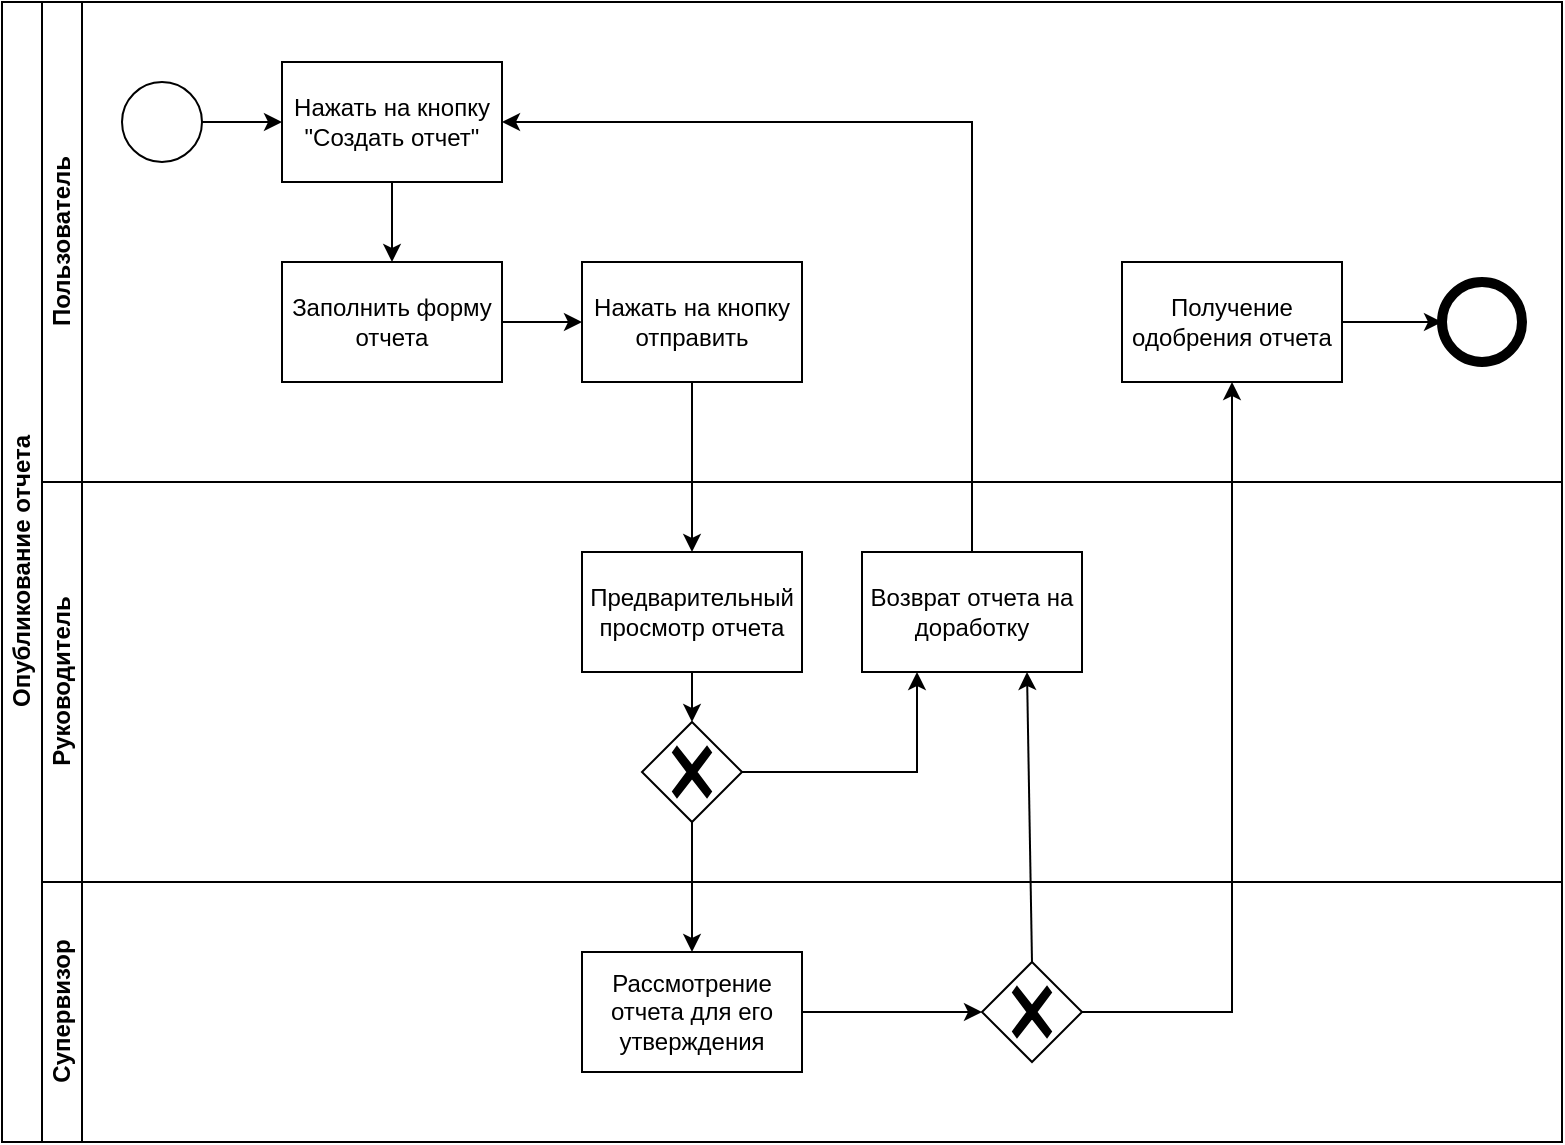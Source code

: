 <mxfile version="24.8.3">
  <diagram id="prtHgNgQTEPvFCAcTncT" name="Page-1">
    <mxGraphModel dx="794" dy="721" grid="1" gridSize="10" guides="1" tooltips="1" connect="1" arrows="1" fold="1" page="1" pageScale="1" pageWidth="1169" pageHeight="827" math="0" shadow="0">
      <root>
        <mxCell id="0" />
        <mxCell id="1" parent="0" />
        <mxCell id="dNxyNK7c78bLwvsdeMH5-19" value="Опубликование отчета" style="swimlane;html=1;childLayout=stackLayout;resizeParent=1;resizeParentMax=0;horizontal=0;startSize=20;horizontalStack=0;" parent="1" vertex="1">
          <mxGeometry x="120" y="120" width="780" height="570" as="geometry" />
        </mxCell>
        <mxCell id="dNxyNK7c78bLwvsdeMH5-20" value="Пользователь" style="swimlane;html=1;startSize=20;horizontal=0;" parent="dNxyNK7c78bLwvsdeMH5-19" vertex="1">
          <mxGeometry x="20" width="760" height="240" as="geometry" />
        </mxCell>
        <mxCell id="dNxyNK7c78bLwvsdeMH5-25" value="" style="edgeStyle=orthogonalEdgeStyle;rounded=0;orthogonalLoop=1;jettySize=auto;html=1;" parent="dNxyNK7c78bLwvsdeMH5-20" source="dNxyNK7c78bLwvsdeMH5-23" target="dNxyNK7c78bLwvsdeMH5-24" edge="1">
          <mxGeometry relative="1" as="geometry" />
        </mxCell>
        <mxCell id="dNxyNK7c78bLwvsdeMH5-23" value="" style="ellipse;whiteSpace=wrap;html=1;" parent="dNxyNK7c78bLwvsdeMH5-20" vertex="1">
          <mxGeometry x="40" y="40" width="40" height="40" as="geometry" />
        </mxCell>
        <mxCell id="dNxyNK7c78bLwvsdeMH5-24" value="Нажать на кнопку &quot;Создать отчет&quot;" style="rounded=0;whiteSpace=wrap;html=1;fontFamily=Helvetica;fontSize=12;fontColor=#000000;align=center;" parent="dNxyNK7c78bLwvsdeMH5-20" vertex="1">
          <mxGeometry x="120" y="30" width="110" height="60" as="geometry" />
        </mxCell>
        <mxCell id="J7SbKGYpMnPE5DEa0efI-1" value="Заполнить форму отчета" style="rounded=0;whiteSpace=wrap;html=1;fontFamily=Helvetica;fontSize=12;fontColor=#000000;align=center;" parent="dNxyNK7c78bLwvsdeMH5-20" vertex="1">
          <mxGeometry x="120" y="130" width="110" height="60" as="geometry" />
        </mxCell>
        <mxCell id="J7SbKGYpMnPE5DEa0efI-2" value="" style="endArrow=classic;html=1;rounded=0;exitX=0.5;exitY=1;exitDx=0;exitDy=0;entryX=0.5;entryY=0;entryDx=0;entryDy=0;" parent="dNxyNK7c78bLwvsdeMH5-20" source="dNxyNK7c78bLwvsdeMH5-24" target="J7SbKGYpMnPE5DEa0efI-1" edge="1">
          <mxGeometry width="50" height="50" relative="1" as="geometry">
            <mxPoint x="250" y="290" as="sourcePoint" />
            <mxPoint x="300" y="240" as="targetPoint" />
          </mxGeometry>
        </mxCell>
        <mxCell id="J7SbKGYpMnPE5DEa0efI-3" value="Нажать на кнопку отправить" style="rounded=0;whiteSpace=wrap;html=1;fontFamily=Helvetica;fontSize=12;fontColor=#000000;align=center;" parent="dNxyNK7c78bLwvsdeMH5-20" vertex="1">
          <mxGeometry x="270" y="130" width="110" height="60" as="geometry" />
        </mxCell>
        <mxCell id="J7SbKGYpMnPE5DEa0efI-4" value="" style="endArrow=classic;html=1;rounded=0;entryX=0;entryY=0.5;entryDx=0;entryDy=0;exitX=1;exitY=0.5;exitDx=0;exitDy=0;" parent="dNxyNK7c78bLwvsdeMH5-20" source="J7SbKGYpMnPE5DEa0efI-1" target="J7SbKGYpMnPE5DEa0efI-3" edge="1">
          <mxGeometry width="50" height="50" relative="1" as="geometry">
            <mxPoint x="270" y="270" as="sourcePoint" />
            <mxPoint x="320" y="220" as="targetPoint" />
          </mxGeometry>
        </mxCell>
        <mxCell id="J7SbKGYpMnPE5DEa0efI-18" value="Получение одобрения отчета" style="rounded=0;whiteSpace=wrap;html=1;fontFamily=Helvetica;fontSize=12;fontColor=#000000;align=center;" parent="dNxyNK7c78bLwvsdeMH5-20" vertex="1">
          <mxGeometry x="540" y="130" width="110" height="60" as="geometry" />
        </mxCell>
        <mxCell id="J7SbKGYpMnPE5DEa0efI-19" value="" style="ellipse;whiteSpace=wrap;html=1;strokeWidth=5;" parent="dNxyNK7c78bLwvsdeMH5-20" vertex="1">
          <mxGeometry x="700" y="140" width="40" height="40" as="geometry" />
        </mxCell>
        <mxCell id="J7SbKGYpMnPE5DEa0efI-20" value="" style="endArrow=classic;html=1;rounded=0;entryX=0;entryY=0.5;entryDx=0;entryDy=0;exitX=1;exitY=0.5;exitDx=0;exitDy=0;" parent="dNxyNK7c78bLwvsdeMH5-20" source="J7SbKGYpMnPE5DEa0efI-18" target="J7SbKGYpMnPE5DEa0efI-19" edge="1">
          <mxGeometry width="50" height="50" relative="1" as="geometry">
            <mxPoint x="560" y="290" as="sourcePoint" />
            <mxPoint x="610" y="240" as="targetPoint" />
          </mxGeometry>
        </mxCell>
        <mxCell id="dNxyNK7c78bLwvsdeMH5-21" value="Руководитель" style="swimlane;html=1;startSize=20;horizontal=0;" parent="dNxyNK7c78bLwvsdeMH5-19" vertex="1">
          <mxGeometry x="20" y="240" width="760" height="200" as="geometry" />
        </mxCell>
        <mxCell id="J7SbKGYpMnPE5DEa0efI-5" value="Предварительный просмотр отчета" style="rounded=0;whiteSpace=wrap;html=1;fontFamily=Helvetica;fontSize=12;fontColor=#000000;align=center;" parent="dNxyNK7c78bLwvsdeMH5-21" vertex="1">
          <mxGeometry x="270" y="35" width="110" height="60" as="geometry" />
        </mxCell>
        <mxCell id="J7SbKGYpMnPE5DEa0efI-7" value="" style="points=[[0.25,0.25,0],[0.5,0,0],[0.75,0.25,0],[1,0.5,0],[0.75,0.75,0],[0.5,1,0],[0.25,0.75,0],[0,0.5,0]];shape=mxgraph.bpmn.gateway2;html=1;verticalLabelPosition=bottom;labelBackgroundColor=#ffffff;verticalAlign=top;align=center;perimeter=rhombusPerimeter;outlineConnect=0;outline=none;symbol=none;gwType=exclusive;" parent="dNxyNK7c78bLwvsdeMH5-21" vertex="1">
          <mxGeometry x="300" y="120" width="50" height="50" as="geometry" />
        </mxCell>
        <mxCell id="J7SbKGYpMnPE5DEa0efI-8" value="" style="endArrow=classic;html=1;rounded=0;exitX=0.5;exitY=1;exitDx=0;exitDy=0;entryX=0.5;entryY=0;entryDx=0;entryDy=0;entryPerimeter=0;" parent="dNxyNK7c78bLwvsdeMH5-21" source="J7SbKGYpMnPE5DEa0efI-5" target="J7SbKGYpMnPE5DEa0efI-7" edge="1">
          <mxGeometry width="50" height="50" relative="1" as="geometry">
            <mxPoint x="270" y="30" as="sourcePoint" />
            <mxPoint x="320" y="-20" as="targetPoint" />
          </mxGeometry>
        </mxCell>
        <mxCell id="J7SbKGYpMnPE5DEa0efI-13" value="Возврат отчета на доработку" style="rounded=0;whiteSpace=wrap;html=1;fontFamily=Helvetica;fontSize=12;fontColor=#000000;align=center;" parent="dNxyNK7c78bLwvsdeMH5-21" vertex="1">
          <mxGeometry x="410" y="35" width="110" height="60" as="geometry" />
        </mxCell>
        <mxCell id="J7SbKGYpMnPE5DEa0efI-14" value="" style="endArrow=classic;html=1;rounded=0;entryX=0.25;entryY=1;entryDx=0;entryDy=0;exitX=1;exitY=0.5;exitDx=0;exitDy=0;exitPerimeter=0;edgeStyle=orthogonalEdgeStyle;" parent="dNxyNK7c78bLwvsdeMH5-21" source="J7SbKGYpMnPE5DEa0efI-7" target="J7SbKGYpMnPE5DEa0efI-13" edge="1">
          <mxGeometry width="50" height="50" relative="1" as="geometry">
            <mxPoint x="280" y="30" as="sourcePoint" />
            <mxPoint x="330" y="-20" as="targetPoint" />
          </mxGeometry>
        </mxCell>
        <mxCell id="dNxyNK7c78bLwvsdeMH5-22" value="Супервизор" style="swimlane;html=1;startSize=20;horizontal=0;" parent="dNxyNK7c78bLwvsdeMH5-19" vertex="1">
          <mxGeometry x="20" y="440" width="760" height="130" as="geometry" />
        </mxCell>
        <mxCell id="J7SbKGYpMnPE5DEa0efI-10" value="Рассмотрение отчета для его утверждения" style="rounded=0;whiteSpace=wrap;html=1;fontFamily=Helvetica;fontSize=12;fontColor=#000000;align=center;" parent="dNxyNK7c78bLwvsdeMH5-22" vertex="1">
          <mxGeometry x="270" y="35" width="110" height="60" as="geometry" />
        </mxCell>
        <mxCell id="J7SbKGYpMnPE5DEa0efI-11" value="" style="points=[[0.25,0.25,0],[0.5,0,0],[0.75,0.25,0],[1,0.5,0],[0.75,0.75,0],[0.5,1,0],[0.25,0.75,0],[0,0.5,0]];shape=mxgraph.bpmn.gateway2;html=1;verticalLabelPosition=bottom;labelBackgroundColor=#ffffff;verticalAlign=top;align=center;perimeter=rhombusPerimeter;outlineConnect=0;outline=none;symbol=none;gwType=exclusive;" parent="dNxyNK7c78bLwvsdeMH5-22" vertex="1">
          <mxGeometry x="470" y="40" width="50" height="50" as="geometry" />
        </mxCell>
        <mxCell id="J7SbKGYpMnPE5DEa0efI-12" value="" style="endArrow=classic;html=1;rounded=0;entryX=0;entryY=0.5;entryDx=0;entryDy=0;entryPerimeter=0;exitX=1;exitY=0.5;exitDx=0;exitDy=0;" parent="dNxyNK7c78bLwvsdeMH5-22" source="J7SbKGYpMnPE5DEa0efI-10" target="J7SbKGYpMnPE5DEa0efI-11" edge="1">
          <mxGeometry width="50" height="50" relative="1" as="geometry">
            <mxPoint x="270" y="130" as="sourcePoint" />
            <mxPoint x="320" y="80" as="targetPoint" />
          </mxGeometry>
        </mxCell>
        <mxCell id="J7SbKGYpMnPE5DEa0efI-6" value="" style="endArrow=classic;html=1;rounded=0;entryX=0.5;entryY=0;entryDx=0;entryDy=0;exitX=0.5;exitY=1;exitDx=0;exitDy=0;" parent="dNxyNK7c78bLwvsdeMH5-19" source="J7SbKGYpMnPE5DEa0efI-3" target="J7SbKGYpMnPE5DEa0efI-5" edge="1">
          <mxGeometry width="50" height="50" relative="1" as="geometry">
            <mxPoint x="290" y="270" as="sourcePoint" />
            <mxPoint x="340" y="220" as="targetPoint" />
          </mxGeometry>
        </mxCell>
        <mxCell id="J7SbKGYpMnPE5DEa0efI-9" value="" style="endArrow=classic;html=1;rounded=0;exitX=0.5;exitY=1;exitDx=0;exitDy=0;exitPerimeter=0;entryX=0.5;entryY=0;entryDx=0;entryDy=0;" parent="dNxyNK7c78bLwvsdeMH5-19" source="J7SbKGYpMnPE5DEa0efI-7" target="J7SbKGYpMnPE5DEa0efI-10" edge="1">
          <mxGeometry width="50" height="50" relative="1" as="geometry">
            <mxPoint x="290" y="470" as="sourcePoint" />
            <mxPoint x="345" y="460" as="targetPoint" />
          </mxGeometry>
        </mxCell>
        <mxCell id="J7SbKGYpMnPE5DEa0efI-15" value="" style="endArrow=classic;html=1;rounded=0;exitX=0.5;exitY=0;exitDx=0;exitDy=0;entryX=1;entryY=0.5;entryDx=0;entryDy=0;edgeStyle=orthogonalEdgeStyle;" parent="dNxyNK7c78bLwvsdeMH5-19" source="J7SbKGYpMnPE5DEa0efI-13" target="dNxyNK7c78bLwvsdeMH5-24" edge="1">
          <mxGeometry width="50" height="50" relative="1" as="geometry">
            <mxPoint x="300" y="270" as="sourcePoint" />
            <mxPoint x="350" y="220" as="targetPoint" />
          </mxGeometry>
        </mxCell>
        <mxCell id="J7SbKGYpMnPE5DEa0efI-16" value="" style="endArrow=classic;html=1;rounded=0;exitX=0.5;exitY=0;exitDx=0;exitDy=0;exitPerimeter=0;entryX=0.75;entryY=1;entryDx=0;entryDy=0;" parent="dNxyNK7c78bLwvsdeMH5-19" source="J7SbKGYpMnPE5DEa0efI-11" target="J7SbKGYpMnPE5DEa0efI-13" edge="1">
          <mxGeometry width="50" height="50" relative="1" as="geometry">
            <mxPoint x="300" y="470" as="sourcePoint" />
            <mxPoint x="350" y="420" as="targetPoint" />
          </mxGeometry>
        </mxCell>
        <mxCell id="J7SbKGYpMnPE5DEa0efI-17" value="" style="endArrow=classic;html=1;rounded=0;exitX=1;exitY=0.5;exitDx=0;exitDy=0;exitPerimeter=0;entryX=0.5;entryY=1;entryDx=0;entryDy=0;edgeStyle=orthogonalEdgeStyle;" parent="dNxyNK7c78bLwvsdeMH5-19" source="J7SbKGYpMnPE5DEa0efI-11" target="J7SbKGYpMnPE5DEa0efI-18" edge="1">
          <mxGeometry width="50" height="50" relative="1" as="geometry">
            <mxPoint x="540" y="470" as="sourcePoint" />
            <mxPoint x="610" y="490" as="targetPoint" />
          </mxGeometry>
        </mxCell>
      </root>
    </mxGraphModel>
  </diagram>
</mxfile>
